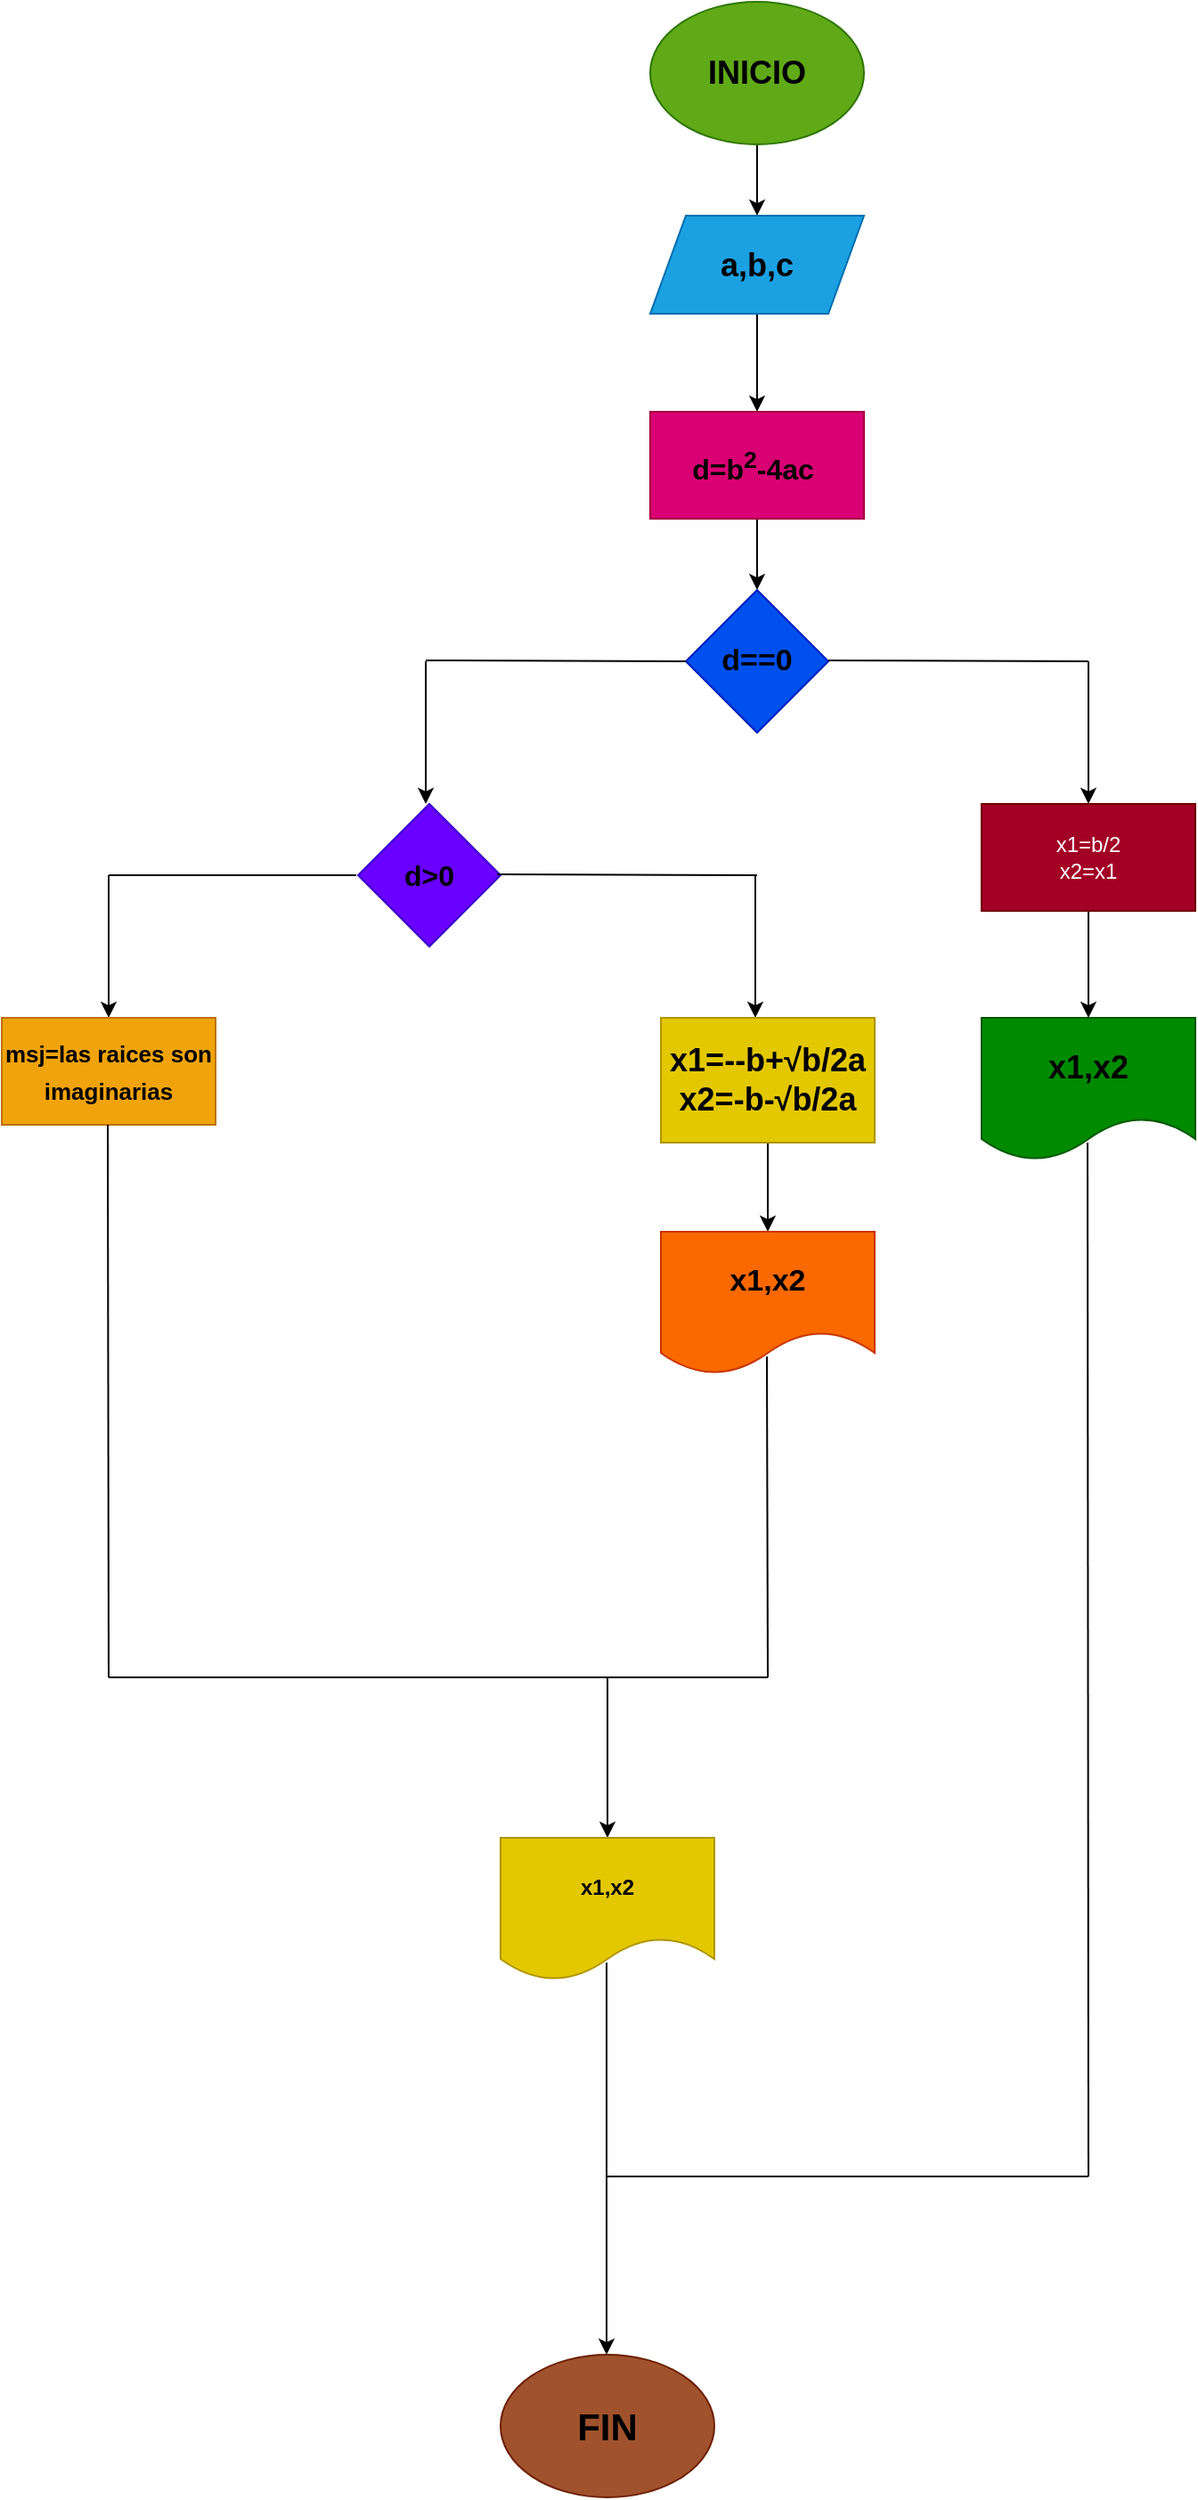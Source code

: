 <mxfile>
    <diagram id="jGXMIvLkEFuRruGjhlXE" name="Página-1">
        <mxGraphModel dx="2316" dy="411" grid="1" gridSize="10" guides="1" tooltips="1" connect="1" arrows="1" fold="1" page="1" pageScale="1" pageWidth="1654" pageHeight="2336" math="0" shadow="0">
            <root>
                <mxCell id="0"/>
                <mxCell id="1" parent="0"/>
                <mxCell id="2" value="" style="edgeStyle=none;html=1;" edge="1" parent="1" source="3" target="5">
                    <mxGeometry relative="1" as="geometry"/>
                </mxCell>
                <mxCell id="3" value="&lt;font color=&quot;#000000&quot; style=&quot;font-size: 18px;&quot;&gt;&lt;b&gt;INICIO&lt;/b&gt;&lt;/font&gt;" style="ellipse;whiteSpace=wrap;html=1;fillColor=#60a917;fontColor=#ffffff;strokeColor=#2D7600;" vertex="1" parent="1">
                    <mxGeometry x="354" y="380" width="120" height="80" as="geometry"/>
                </mxCell>
                <mxCell id="4" value="" style="edgeStyle=none;html=1;" edge="1" parent="1" source="5" target="7">
                    <mxGeometry relative="1" as="geometry"/>
                </mxCell>
                <mxCell id="5" value="&lt;b&gt;&lt;font color=&quot;#000000&quot; style=&quot;font-size: 18px;&quot;&gt;a,b,c&lt;/font&gt;&lt;/b&gt;" style="shape=parallelogram;perimeter=parallelogramPerimeter;whiteSpace=wrap;html=1;fixedSize=1;fillColor=#1ba1e2;fontColor=#ffffff;strokeColor=#006EAF;" vertex="1" parent="1">
                    <mxGeometry x="354" y="500" width="120" height="55" as="geometry"/>
                </mxCell>
                <mxCell id="6" value="" style="edgeStyle=none;html=1;" edge="1" parent="1" source="7" target="8">
                    <mxGeometry relative="1" as="geometry"/>
                </mxCell>
                <mxCell id="7" value="&lt;b style=&quot;font-size: 16px;&quot;&gt;&lt;font color=&quot;#000000&quot; style=&quot;font-size: 16px;&quot;&gt;d=b&lt;sup style=&quot;&quot;&gt;2&lt;/sup&gt;-4ac&lt;/font&gt;&lt;/b&gt;&lt;sup style=&quot;font-size: 16px;&quot;&gt;&lt;b style=&quot;&quot;&gt;&lt;font color=&quot;#000000&quot; style=&quot;font-size: 16px;&quot;&gt;&amp;nbsp;&lt;/font&gt;&lt;/b&gt;&lt;br&gt;&lt;/sup&gt;" style="rounded=0;whiteSpace=wrap;html=1;align=center;fillColor=#d80073;fontColor=#ffffff;strokeColor=#A50040;" vertex="1" parent="1">
                    <mxGeometry x="354" y="610" width="120" height="60" as="geometry"/>
                </mxCell>
                <mxCell id="8" value="&lt;font color=&quot;#000000&quot; style=&quot;font-size: 17px;&quot;&gt;&lt;b&gt;d==0&lt;/b&gt;&lt;/font&gt;" style="rhombus;whiteSpace=wrap;html=1;fillColor=#0050ef;fontColor=#ffffff;strokeColor=#001DBC;" vertex="1" parent="1">
                    <mxGeometry x="374" y="710" width="80" height="80" as="geometry"/>
                </mxCell>
                <mxCell id="9" value="" style="endArrow=none;html=1;" edge="1" parent="1">
                    <mxGeometry width="50" height="50" relative="1" as="geometry">
                        <mxPoint x="454" y="749.5" as="sourcePoint"/>
                        <mxPoint x="600" y="750" as="targetPoint"/>
                    </mxGeometry>
                </mxCell>
                <mxCell id="10" value="" style="endArrow=classic;html=1;" edge="1" parent="1">
                    <mxGeometry width="50" height="50" relative="1" as="geometry">
                        <mxPoint x="600" y="750" as="sourcePoint"/>
                        <mxPoint x="600" y="830" as="targetPoint"/>
                    </mxGeometry>
                </mxCell>
                <mxCell id="11" value="" style="edgeStyle=none;html=1;" edge="1" parent="1" source="12" target="16">
                    <mxGeometry relative="1" as="geometry"/>
                </mxCell>
                <mxCell id="12" value="x1=b/2&lt;br&gt;x2=x1" style="rounded=0;whiteSpace=wrap;html=1;fillColor=#a20025;fontColor=#ffffff;strokeColor=#6F0000;" vertex="1" parent="1">
                    <mxGeometry x="540" y="830" width="120" height="60" as="geometry"/>
                </mxCell>
                <mxCell id="13" value="" style="endArrow=none;html=1;" edge="1" parent="1">
                    <mxGeometry width="50" height="50" relative="1" as="geometry">
                        <mxPoint x="228" y="749.5" as="sourcePoint"/>
                        <mxPoint x="374" y="750" as="targetPoint"/>
                    </mxGeometry>
                </mxCell>
                <mxCell id="14" value="" style="endArrow=classic;html=1;" edge="1" parent="1">
                    <mxGeometry width="50" height="50" relative="1" as="geometry">
                        <mxPoint x="228" y="750" as="sourcePoint"/>
                        <mxPoint x="228" y="830" as="targetPoint"/>
                    </mxGeometry>
                </mxCell>
                <mxCell id="15" value="&lt;b&gt;&lt;font style=&quot;font-size: 16px;&quot; color=&quot;#000000&quot;&gt;d&amp;gt;0&lt;/font&gt;&lt;/b&gt;" style="rhombus;whiteSpace=wrap;html=1;fillColor=#6a00ff;fontColor=#ffffff;strokeColor=#3700CC;" vertex="1" parent="1">
                    <mxGeometry x="190" y="830" width="80" height="80" as="geometry"/>
                </mxCell>
                <mxCell id="16" value="&lt;b&gt;&lt;font color=&quot;#000000&quot; style=&quot;font-size: 18px;&quot;&gt;x1,x2&lt;/font&gt;&lt;/b&gt;" style="shape=document;whiteSpace=wrap;html=1;boundedLbl=1;fillColor=#008a00;fontColor=#ffffff;strokeColor=#005700;" vertex="1" parent="1">
                    <mxGeometry x="540" y="950" width="120" height="80" as="geometry"/>
                </mxCell>
                <mxCell id="17" value="" style="endArrow=none;html=1;" edge="1" parent="1">
                    <mxGeometry width="50" height="50" relative="1" as="geometry">
                        <mxPoint x="268" y="869.5" as="sourcePoint"/>
                        <mxPoint x="414" y="870" as="targetPoint"/>
                    </mxGeometry>
                </mxCell>
                <mxCell id="18" value="" style="endArrow=classic;html=1;" edge="1" parent="1">
                    <mxGeometry width="50" height="50" relative="1" as="geometry">
                        <mxPoint x="413" y="870" as="sourcePoint"/>
                        <mxPoint x="413" y="950" as="targetPoint"/>
                    </mxGeometry>
                </mxCell>
                <mxCell id="19" value="" style="edgeStyle=none;html=1;fontSize=17;" edge="1" parent="1" source="20" target="21">
                    <mxGeometry relative="1" as="geometry"/>
                </mxCell>
                <mxCell id="20" value="&lt;font style=&quot;font-size: 18px;&quot;&gt;&lt;b&gt;x1=-&lt;span style=&quot;font-family: &amp;quot;Google Sans&amp;quot;, arial, sans-serif; text-align: left;&quot;&gt;&lt;font style=&quot;font-size: 18px;&quot;&gt;-b+√b/2a&lt;br&gt;x2=&lt;/font&gt;&lt;/span&gt;&lt;span style=&quot;font-family: &amp;quot;Google Sans&amp;quot;, arial, sans-serif; text-align: left;&quot;&gt;-b-√b/2a&lt;/span&gt;&lt;/b&gt;&lt;/font&gt;&lt;span style=&quot;font-family: &amp;quot;Google Sans&amp;quot;, arial, sans-serif; text-align: left;&quot;&gt;&lt;font style=&quot;font-size: 17px;&quot;&gt;&lt;br&gt;&lt;/font&gt;&lt;/span&gt;" style="rounded=0;whiteSpace=wrap;html=1;fillColor=#e3c800;fontColor=#000000;strokeColor=#B09500;labelBackgroundColor=none;labelBorderColor=none;" vertex="1" parent="1">
                    <mxGeometry x="360" y="950" width="120" height="70" as="geometry"/>
                </mxCell>
                <mxCell id="21" value="&lt;b&gt;&lt;font style=&quot;font-size: 17px;&quot;&gt;x1,x2&lt;/font&gt;&lt;/b&gt;" style="shape=document;whiteSpace=wrap;html=1;boundedLbl=1;fillColor=#fa6800;fontColor=#000000;strokeColor=#C73500;" vertex="1" parent="1">
                    <mxGeometry x="360" y="1070" width="120" height="80" as="geometry"/>
                </mxCell>
                <mxCell id="22" value="" style="endArrow=none;html=1;" edge="1" parent="1">
                    <mxGeometry width="50" height="50" relative="1" as="geometry">
                        <mxPoint x="50" y="870" as="sourcePoint"/>
                        <mxPoint x="189" y="870" as="targetPoint"/>
                    </mxGeometry>
                </mxCell>
                <mxCell id="23" value="" style="endArrow=classic;html=1;" edge="1" parent="1">
                    <mxGeometry width="50" height="50" relative="1" as="geometry">
                        <mxPoint x="50" y="870" as="sourcePoint"/>
                        <mxPoint x="50" y="950" as="targetPoint"/>
                    </mxGeometry>
                </mxCell>
                <mxCell id="24" value="&lt;font style=&quot;font-size: 13px;&quot;&gt;&lt;b&gt;msj=las raices son imaginarias&lt;/b&gt;&lt;/font&gt;" style="rounded=0;whiteSpace=wrap;html=1;fontSize=17;fillColor=#f0a30a;fontColor=#000000;strokeColor=#BD7000;" vertex="1" parent="1">
                    <mxGeometry x="-10" y="950" width="120" height="60" as="geometry"/>
                </mxCell>
                <mxCell id="25" value="" style="endArrow=none;html=1;fontSize=13;" edge="1" parent="1">
                    <mxGeometry width="50" height="50" relative="1" as="geometry">
                        <mxPoint x="50" y="1320" as="sourcePoint"/>
                        <mxPoint x="49.5" y="1010" as="targetPoint"/>
                    </mxGeometry>
                </mxCell>
                <mxCell id="26" value="" style="endArrow=none;html=1;fontSize=13;" edge="1" parent="1">
                    <mxGeometry width="50" height="50" relative="1" as="geometry">
                        <mxPoint x="420" y="1320" as="sourcePoint"/>
                        <mxPoint x="419.5" y="1140" as="targetPoint"/>
                    </mxGeometry>
                </mxCell>
                <mxCell id="27" value="" style="endArrow=none;html=1;fontSize=13;" edge="1" parent="1">
                    <mxGeometry width="50" height="50" relative="1" as="geometry">
                        <mxPoint x="600" y="1600" as="sourcePoint"/>
                        <mxPoint x="599.5" y="1020" as="targetPoint"/>
                    </mxGeometry>
                </mxCell>
                <mxCell id="28" value="" style="endArrow=none;html=1;fontSize=13;" edge="1" parent="1">
                    <mxGeometry width="50" height="50" relative="1" as="geometry">
                        <mxPoint x="50" y="1320" as="sourcePoint"/>
                        <mxPoint x="420" y="1320" as="targetPoint"/>
                    </mxGeometry>
                </mxCell>
                <mxCell id="29" value="" style="endArrow=classic;html=1;fontSize=13;" edge="1" parent="1">
                    <mxGeometry width="50" height="50" relative="1" as="geometry">
                        <mxPoint x="330" y="1320" as="sourcePoint"/>
                        <mxPoint x="330" y="1410" as="targetPoint"/>
                    </mxGeometry>
                </mxCell>
                <mxCell id="30" value="&lt;b&gt;x1,x2&lt;/b&gt;" style="shape=document;whiteSpace=wrap;html=1;boundedLbl=1;fillColor=#e3c800;fontColor=#000000;strokeColor=#B09500;" vertex="1" parent="1">
                    <mxGeometry x="270" y="1410" width="120" height="80" as="geometry"/>
                </mxCell>
                <mxCell id="31" value="" style="endArrow=classic;html=1;fontSize=13;" edge="1" parent="1">
                    <mxGeometry width="50" height="50" relative="1" as="geometry">
                        <mxPoint x="329.5" y="1480" as="sourcePoint"/>
                        <mxPoint x="329.5" y="1700" as="targetPoint"/>
                    </mxGeometry>
                </mxCell>
                <mxCell id="32" value="&lt;b&gt;&lt;font style=&quot;font-size: 21px;&quot; color=&quot;#000000&quot;&gt;FIN&lt;/font&gt;&lt;/b&gt;" style="ellipse;whiteSpace=wrap;html=1;fontSize=13;fillColor=#a0522d;fontColor=#ffffff;strokeColor=#6D1F00;" vertex="1" parent="1">
                    <mxGeometry x="270" y="1700" width="120" height="80" as="geometry"/>
                </mxCell>
                <mxCell id="33" value="" style="endArrow=none;html=1;fontSize=13;" edge="1" parent="1">
                    <mxGeometry width="50" height="50" relative="1" as="geometry">
                        <mxPoint x="330" y="1600" as="sourcePoint"/>
                        <mxPoint x="600" y="1600" as="targetPoint"/>
                    </mxGeometry>
                </mxCell>
            </root>
        </mxGraphModel>
    </diagram>
</mxfile>